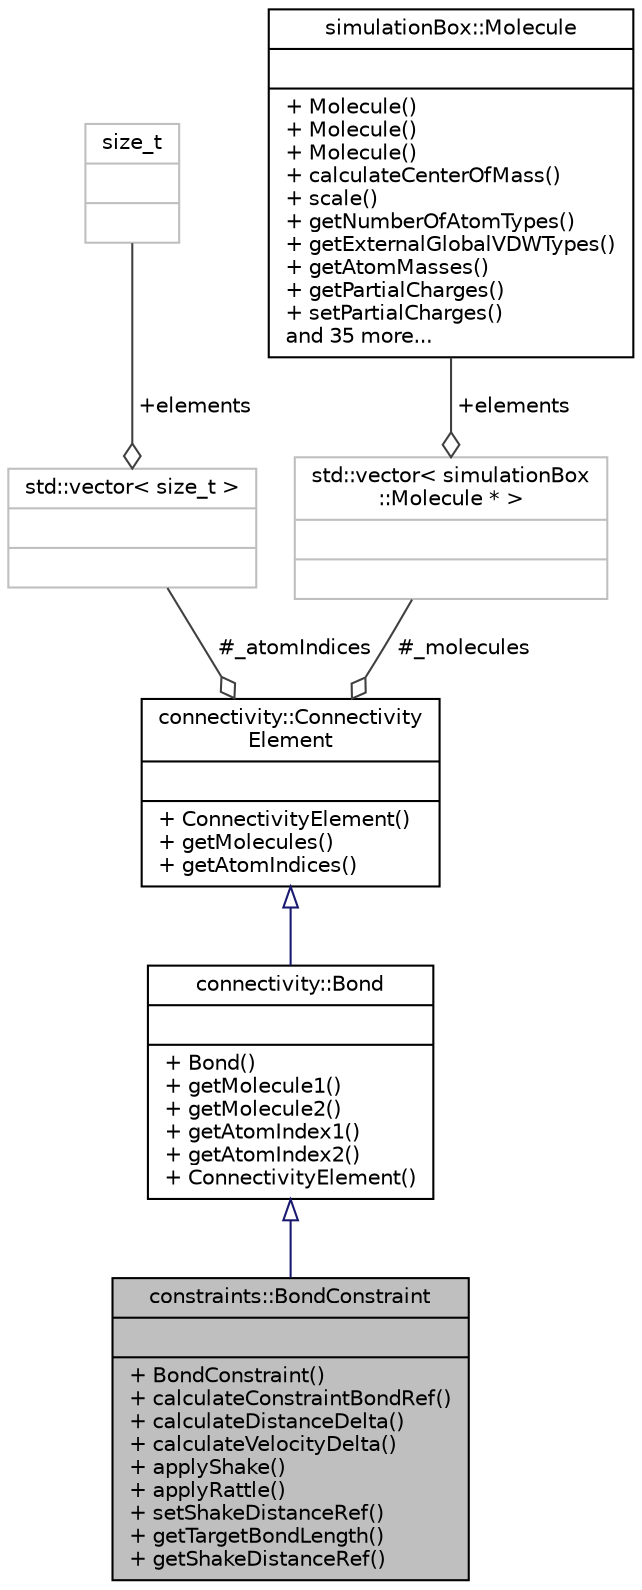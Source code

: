 digraph "constraints::BondConstraint"
{
 // LATEX_PDF_SIZE
  edge [fontname="Helvetica",fontsize="10",labelfontname="Helvetica",labelfontsize="10"];
  node [fontname="Helvetica",fontsize="10",shape=record];
  Node1 [label="{constraints::BondConstraint\n||+ BondConstraint()\l+ calculateConstraintBondRef()\l+ calculateDistanceDelta()\l+ calculateVelocityDelta()\l+ applyShake()\l+ applyRattle()\l+ setShakeDistanceRef()\l+ getTargetBondLength()\l+ getShakeDistanceRef()\l}",height=0.2,width=0.4,color="black", fillcolor="grey75", style="filled", fontcolor="black",tooltip="constraint object for single bond length"];
  Node2 -> Node1 [dir="back",color="midnightblue",fontsize="10",style="solid",arrowtail="onormal",fontname="Helvetica"];
  Node2 [label="{connectivity::Bond\n||+ Bond()\l+ getMolecule1()\l+ getMolecule2()\l+ getAtomIndex1()\l+ getAtomIndex2()\l+ ConnectivityElement()\l}",height=0.2,width=0.4,color="black", fillcolor="white", style="filled",URL="$classconnectivity_1_1Bond.html",tooltip="Represents a bond between two atoms."];
  Node3 -> Node2 [dir="back",color="midnightblue",fontsize="10",style="solid",arrowtail="onormal",fontname="Helvetica"];
  Node3 [label="{connectivity::Connectivity\lElement\n||+ ConnectivityElement()\l+ getMolecules()\l+ getAtomIndices()\l}",height=0.2,width=0.4,color="black", fillcolor="white", style="filled",URL="$classconnectivity_1_1ConnectivityElement.html",tooltip="Represents a connectivity element between n atoms."];
  Node4 -> Node3 [color="grey25",fontsize="10",style="solid",label=" #_atomIndices" ,arrowhead="odiamond",fontname="Helvetica"];
  Node4 [label="{std::vector\< size_t \>\n||}",height=0.2,width=0.4,color="grey75", fillcolor="white", style="filled",tooltip=" "];
  Node5 -> Node4 [color="grey25",fontsize="10",style="solid",label=" +elements" ,arrowhead="odiamond",fontname="Helvetica"];
  Node5 [label="{size_t\n||}",height=0.2,width=0.4,color="grey75", fillcolor="white", style="filled",tooltip=" "];
  Node6 -> Node3 [color="grey25",fontsize="10",style="solid",label=" #_molecules" ,arrowhead="odiamond",fontname="Helvetica"];
  Node6 [label="{std::vector\< simulationBox\l::Molecule * \>\n||}",height=0.2,width=0.4,color="grey75", fillcolor="white", style="filled",tooltip=" "];
  Node7 -> Node6 [color="grey25",fontsize="10",style="solid",label=" +elements" ,arrowhead="odiamond",fontname="Helvetica"];
  Node7 [label="{simulationBox::Molecule\n||+ Molecule()\l+ Molecule()\l+ Molecule()\l+ calculateCenterOfMass()\l+ scale()\l+ getNumberOfAtomTypes()\l+ getExternalGlobalVDWTypes()\l+ getAtomMasses()\l+ getPartialCharges()\l+ setPartialCharges()\land 35 more...\l}",height=0.2,width=0.4,color="black", fillcolor="white", style="filled",URL="$classsimulationBox_1_1Molecule.html",tooltip="containing all information about a molecule"];
}
